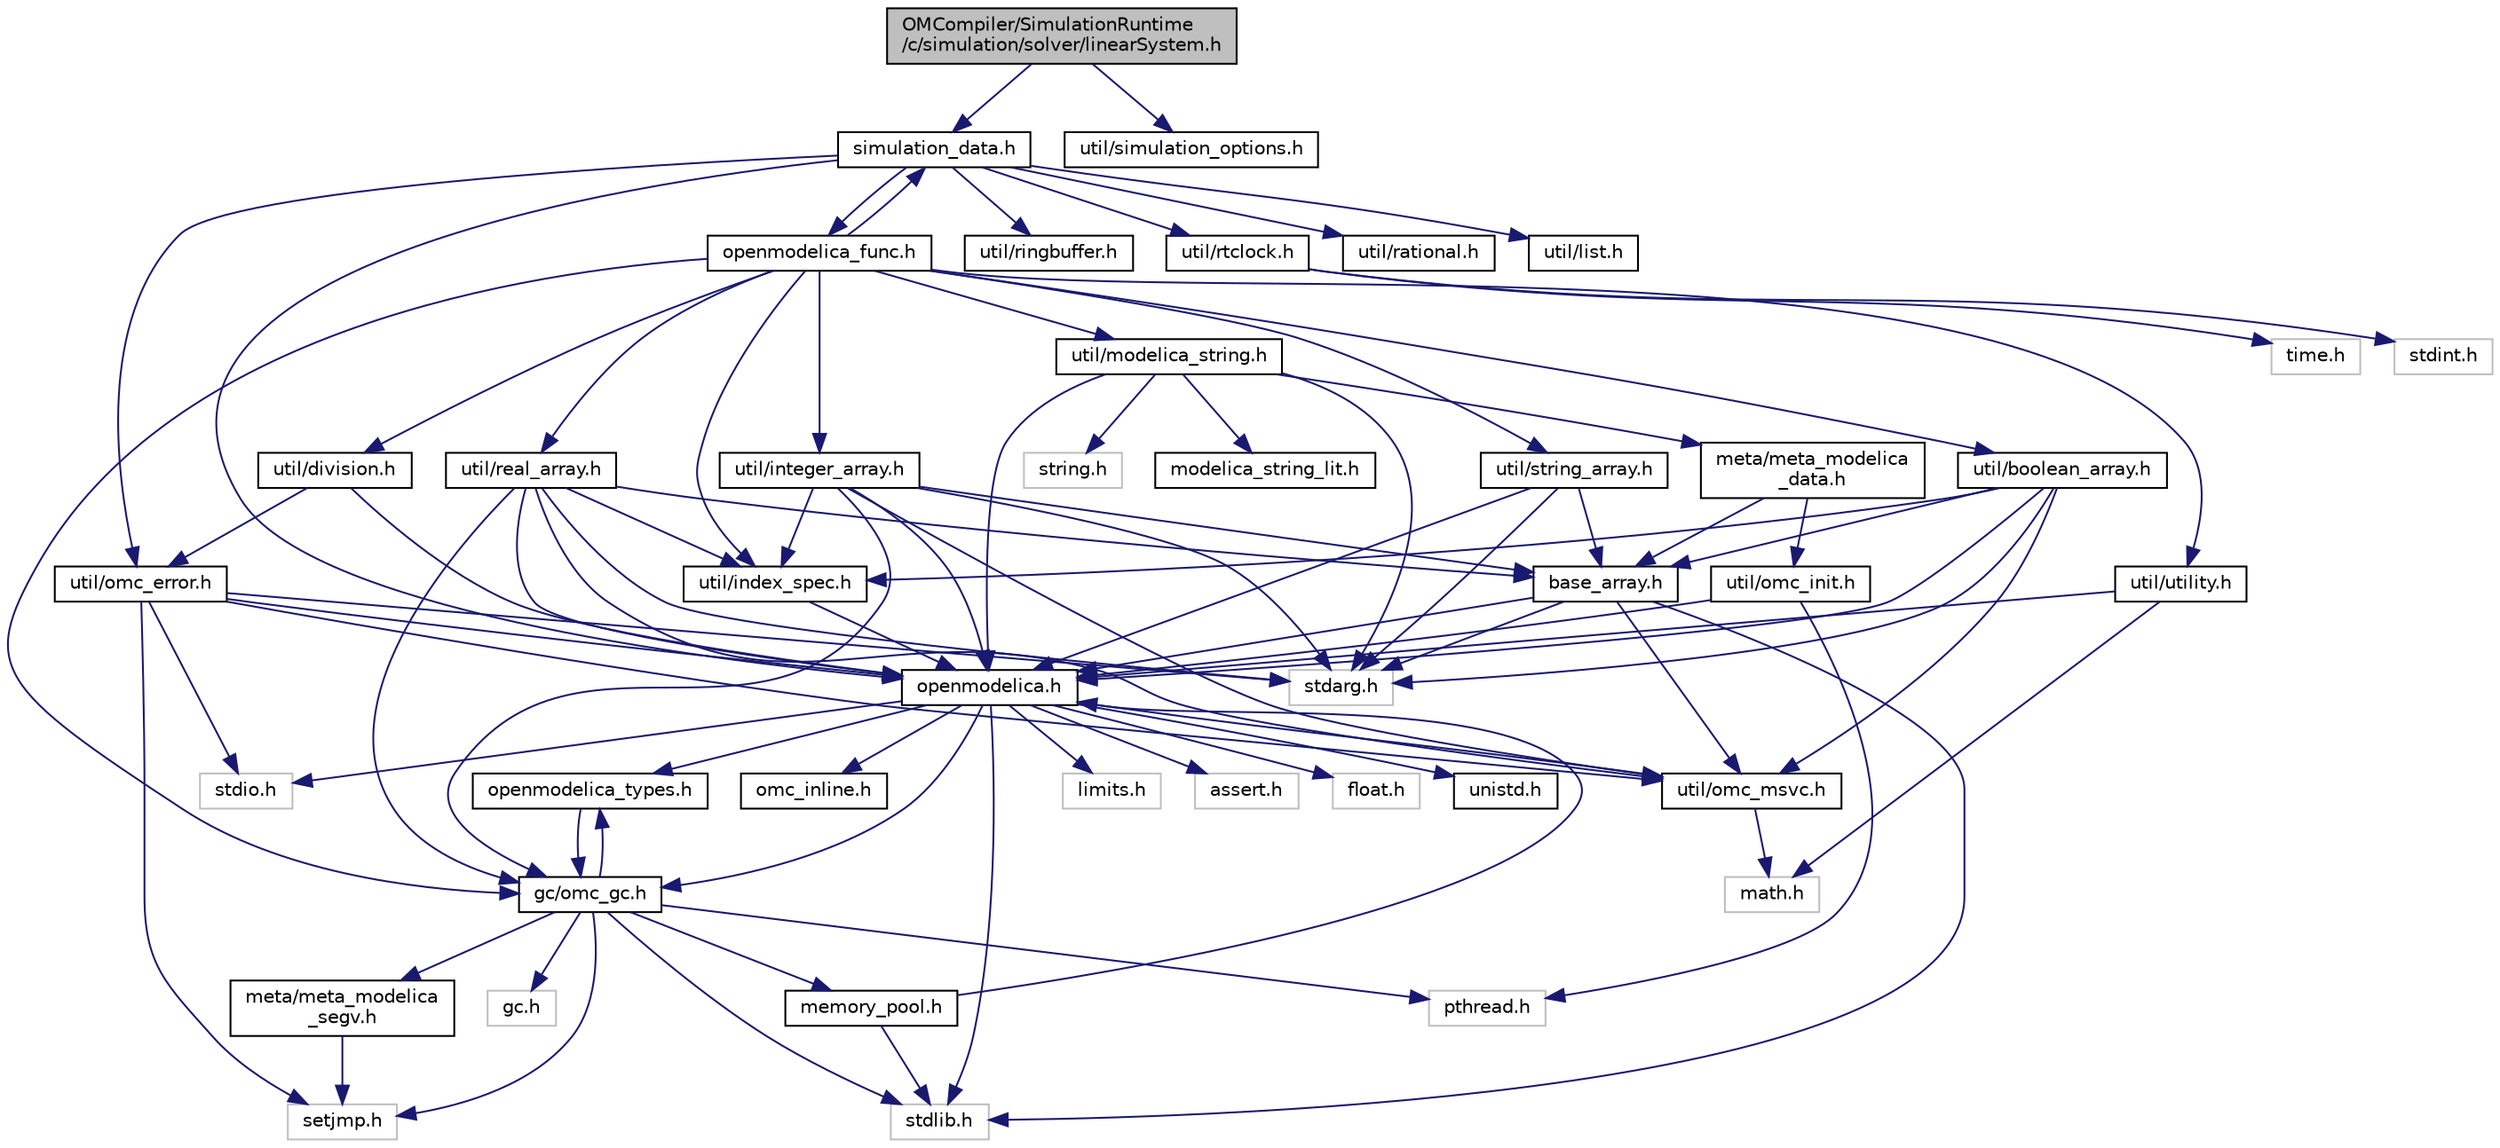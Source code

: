 digraph "OMCompiler/SimulationRuntime/c/simulation/solver/linearSystem.h"
{
  edge [fontname="Helvetica",fontsize="10",labelfontname="Helvetica",labelfontsize="10"];
  node [fontname="Helvetica",fontsize="10",shape=record];
  Node0 [label="OMCompiler/SimulationRuntime\l/c/simulation/solver/linearSystem.h",height=0.2,width=0.4,color="black", fillcolor="grey75", style="filled", fontcolor="black"];
  Node0 -> Node1 [color="midnightblue",fontsize="10",style="solid",fontname="Helvetica"];
  Node1 [label="simulation_data.h",height=0.2,width=0.4,color="black", fillcolor="white", style="filled",URL="$df/d7f/simulation__data_8h.html"];
  Node1 -> Node2 [color="midnightblue",fontsize="10",style="solid",fontname="Helvetica"];
  Node2 [label="openmodelica.h",height=0.2,width=0.4,color="black", fillcolor="white", style="filled",URL="$d6/dae/openmodelica_8h.html"];
  Node2 -> Node3 [color="midnightblue",fontsize="10",style="solid",fontname="Helvetica"];
  Node3 [label="stdlib.h",height=0.2,width=0.4,color="grey75", fillcolor="white", style="filled"];
  Node2 -> Node4 [color="midnightblue",fontsize="10",style="solid",fontname="Helvetica"];
  Node4 [label="stdio.h",height=0.2,width=0.4,color="grey75", fillcolor="white", style="filled"];
  Node2 -> Node5 [color="midnightblue",fontsize="10",style="solid",fontname="Helvetica"];
  Node5 [label="limits.h",height=0.2,width=0.4,color="grey75", fillcolor="white", style="filled"];
  Node2 -> Node6 [color="midnightblue",fontsize="10",style="solid",fontname="Helvetica"];
  Node6 [label="assert.h",height=0.2,width=0.4,color="grey75", fillcolor="white", style="filled"];
  Node2 -> Node7 [color="midnightblue",fontsize="10",style="solid",fontname="Helvetica"];
  Node7 [label="float.h",height=0.2,width=0.4,color="grey75", fillcolor="white", style="filled"];
  Node2 -> Node8 [color="midnightblue",fontsize="10",style="solid",fontname="Helvetica"];
  Node8 [label="openmodelica_types.h",height=0.2,width=0.4,color="black", fillcolor="white", style="filled",URL="$d4/d7f/openmodelica__types_8h.html"];
  Node8 -> Node9 [color="midnightblue",fontsize="10",style="solid",fontname="Helvetica"];
  Node9 [label="gc/omc_gc.h",height=0.2,width=0.4,color="black", fillcolor="white", style="filled",URL="$d2/d69/omc__gc_8h.html"];
  Node9 -> Node3 [color="midnightblue",fontsize="10",style="solid",fontname="Helvetica"];
  Node9 -> Node10 [color="midnightblue",fontsize="10",style="solid",fontname="Helvetica"];
  Node10 [label="pthread.h",height=0.2,width=0.4,color="grey75", fillcolor="white", style="filled"];
  Node9 -> Node11 [color="midnightblue",fontsize="10",style="solid",fontname="Helvetica"];
  Node11 [label="setjmp.h",height=0.2,width=0.4,color="grey75", fillcolor="white", style="filled"];
  Node9 -> Node12 [color="midnightblue",fontsize="10",style="solid",fontname="Helvetica"];
  Node12 [label="meta/meta_modelica\l_segv.h",height=0.2,width=0.4,color="black", fillcolor="white", style="filled",URL="$d3/dbf/meta__modelica__segv_8h.html"];
  Node12 -> Node11 [color="midnightblue",fontsize="10",style="solid",fontname="Helvetica"];
  Node9 -> Node13 [color="midnightblue",fontsize="10",style="solid",fontname="Helvetica"];
  Node13 [label="gc.h",height=0.2,width=0.4,color="grey75", fillcolor="white", style="filled"];
  Node9 -> Node8 [color="midnightblue",fontsize="10",style="solid",fontname="Helvetica"];
  Node9 -> Node14 [color="midnightblue",fontsize="10",style="solid",fontname="Helvetica"];
  Node14 [label="memory_pool.h",height=0.2,width=0.4,color="black", fillcolor="white", style="filled",URL="$de/d5c/memory__pool_8h.html"];
  Node14 -> Node3 [color="midnightblue",fontsize="10",style="solid",fontname="Helvetica"];
  Node14 -> Node2 [color="midnightblue",fontsize="10",style="solid",fontname="Helvetica"];
  Node2 -> Node15 [color="midnightblue",fontsize="10",style="solid",fontname="Helvetica"];
  Node15 [label="unistd.h",height=0.2,width=0.4,color="black", fillcolor="white", style="filled",URL="$da/d6f/unistd_8h.html"];
  Node2 -> Node16 [color="midnightblue",fontsize="10",style="solid",fontname="Helvetica"];
  Node16 [label="omc_inline.h",height=0.2,width=0.4,color="black", fillcolor="white", style="filled",URL="$df/dcb/omc__inline_8h.html"];
  Node2 -> Node17 [color="midnightblue",fontsize="10",style="solid",fontname="Helvetica"];
  Node17 [label="util/omc_msvc.h",height=0.2,width=0.4,color="black", fillcolor="white", style="filled",URL="$d1/d97/omc__msvc_8h.html"];
  Node17 -> Node18 [color="midnightblue",fontsize="10",style="solid",fontname="Helvetica"];
  Node18 [label="math.h",height=0.2,width=0.4,color="grey75", fillcolor="white", style="filled"];
  Node2 -> Node9 [color="midnightblue",fontsize="10",style="solid",fontname="Helvetica"];
  Node1 -> Node19 [color="midnightblue",fontsize="10",style="solid",fontname="Helvetica"];
  Node19 [label="util/ringbuffer.h",height=0.2,width=0.4,color="black", fillcolor="white", style="filled",URL="$d6/da4/ringbuffer_8h.html"];
  Node1 -> Node20 [color="midnightblue",fontsize="10",style="solid",fontname="Helvetica"];
  Node20 [label="util/omc_error.h",height=0.2,width=0.4,color="black", fillcolor="white", style="filled",URL="$d2/dc8/omc__error_8h.html"];
  Node20 -> Node2 [color="midnightblue",fontsize="10",style="solid",fontname="Helvetica"];
  Node20 -> Node17 [color="midnightblue",fontsize="10",style="solid",fontname="Helvetica"];
  Node20 -> Node11 [color="midnightblue",fontsize="10",style="solid",fontname="Helvetica"];
  Node20 -> Node4 [color="midnightblue",fontsize="10",style="solid",fontname="Helvetica"];
  Node20 -> Node21 [color="midnightblue",fontsize="10",style="solid",fontname="Helvetica"];
  Node21 [label="stdarg.h",height=0.2,width=0.4,color="grey75", fillcolor="white", style="filled"];
  Node1 -> Node22 [color="midnightblue",fontsize="10",style="solid",fontname="Helvetica"];
  Node22 [label="util/rtclock.h",height=0.2,width=0.4,color="black", fillcolor="white", style="filled",URL="$d5/d30/rtclock_8h.html"];
  Node22 -> Node23 [color="midnightblue",fontsize="10",style="solid",fontname="Helvetica"];
  Node23 [label="stdint.h",height=0.2,width=0.4,color="grey75", fillcolor="white", style="filled"];
  Node22 -> Node24 [color="midnightblue",fontsize="10",style="solid",fontname="Helvetica"];
  Node24 [label="time.h",height=0.2,width=0.4,color="grey75", fillcolor="white", style="filled"];
  Node1 -> Node25 [color="midnightblue",fontsize="10",style="solid",fontname="Helvetica"];
  Node25 [label="util/rational.h",height=0.2,width=0.4,color="black", fillcolor="white", style="filled",URL="$d0/d67/rational_8h.html"];
  Node1 -> Node26 [color="midnightblue",fontsize="10",style="solid",fontname="Helvetica"];
  Node26 [label="util/list.h",height=0.2,width=0.4,color="black", fillcolor="white", style="filled",URL="$da/d23/list_8h.html"];
  Node1 -> Node27 [color="midnightblue",fontsize="10",style="solid",fontname="Helvetica"];
  Node27 [label="openmodelica_func.h",height=0.2,width=0.4,color="black", fillcolor="white", style="filled",URL="$d9/dbe/openmodelica__func_8h.html"];
  Node27 -> Node1 [color="midnightblue",fontsize="10",style="solid",fontname="Helvetica"];
  Node27 -> Node9 [color="midnightblue",fontsize="10",style="solid",fontname="Helvetica"];
  Node27 -> Node28 [color="midnightblue",fontsize="10",style="solid",fontname="Helvetica"];
  Node28 [label="util/index_spec.h",height=0.2,width=0.4,color="black", fillcolor="white", style="filled",URL="$dd/d5c/index__spec_8h.html"];
  Node28 -> Node2 [color="midnightblue",fontsize="10",style="solid",fontname="Helvetica"];
  Node27 -> Node29 [color="midnightblue",fontsize="10",style="solid",fontname="Helvetica"];
  Node29 [label="util/boolean_array.h",height=0.2,width=0.4,color="black", fillcolor="white", style="filled",URL="$d9/dd6/boolean__array_8h.html"];
  Node29 -> Node2 [color="midnightblue",fontsize="10",style="solid",fontname="Helvetica"];
  Node29 -> Node30 [color="midnightblue",fontsize="10",style="solid",fontname="Helvetica"];
  Node30 [label="base_array.h",height=0.2,width=0.4,color="black", fillcolor="white", style="filled",URL="$da/d8b/base__array_8h.html"];
  Node30 -> Node2 [color="midnightblue",fontsize="10",style="solid",fontname="Helvetica"];
  Node30 -> Node3 [color="midnightblue",fontsize="10",style="solid",fontname="Helvetica"];
  Node30 -> Node21 [color="midnightblue",fontsize="10",style="solid",fontname="Helvetica"];
  Node30 -> Node17 [color="midnightblue",fontsize="10",style="solid",fontname="Helvetica"];
  Node29 -> Node28 [color="midnightblue",fontsize="10",style="solid",fontname="Helvetica"];
  Node29 -> Node17 [color="midnightblue",fontsize="10",style="solid",fontname="Helvetica"];
  Node29 -> Node21 [color="midnightblue",fontsize="10",style="solid",fontname="Helvetica"];
  Node27 -> Node31 [color="midnightblue",fontsize="10",style="solid",fontname="Helvetica"];
  Node31 [label="util/integer_array.h",height=0.2,width=0.4,color="black", fillcolor="white", style="filled",URL="$d3/db9/integer__array_8h.html"];
  Node31 -> Node2 [color="midnightblue",fontsize="10",style="solid",fontname="Helvetica"];
  Node31 -> Node30 [color="midnightblue",fontsize="10",style="solid",fontname="Helvetica"];
  Node31 -> Node9 [color="midnightblue",fontsize="10",style="solid",fontname="Helvetica"];
  Node31 -> Node17 [color="midnightblue",fontsize="10",style="solid",fontname="Helvetica"];
  Node31 -> Node28 [color="midnightblue",fontsize="10",style="solid",fontname="Helvetica"];
  Node31 -> Node21 [color="midnightblue",fontsize="10",style="solid",fontname="Helvetica"];
  Node27 -> Node32 [color="midnightblue",fontsize="10",style="solid",fontname="Helvetica"];
  Node32 [label="util/real_array.h",height=0.2,width=0.4,color="black", fillcolor="white", style="filled",URL="$d5/d0b/real__array_8h.html"];
  Node32 -> Node2 [color="midnightblue",fontsize="10",style="solid",fontname="Helvetica"];
  Node32 -> Node30 [color="midnightblue",fontsize="10",style="solid",fontname="Helvetica"];
  Node32 -> Node9 [color="midnightblue",fontsize="10",style="solid",fontname="Helvetica"];
  Node32 -> Node28 [color="midnightblue",fontsize="10",style="solid",fontname="Helvetica"];
  Node32 -> Node17 [color="midnightblue",fontsize="10",style="solid",fontname="Helvetica"];
  Node32 -> Node21 [color="midnightblue",fontsize="10",style="solid",fontname="Helvetica"];
  Node27 -> Node33 [color="midnightblue",fontsize="10",style="solid",fontname="Helvetica"];
  Node33 [label="util/string_array.h",height=0.2,width=0.4,color="black", fillcolor="white", style="filled",URL="$d3/d21/string__array_8h.html"];
  Node33 -> Node21 [color="midnightblue",fontsize="10",style="solid",fontname="Helvetica"];
  Node33 -> Node2 [color="midnightblue",fontsize="10",style="solid",fontname="Helvetica"];
  Node33 -> Node30 [color="midnightblue",fontsize="10",style="solid",fontname="Helvetica"];
  Node27 -> Node34 [color="midnightblue",fontsize="10",style="solid",fontname="Helvetica"];
  Node34 [label="util/modelica_string.h",height=0.2,width=0.4,color="black", fillcolor="white", style="filled",URL="$d3/d37/modelica__string_8h.html"];
  Node34 -> Node35 [color="midnightblue",fontsize="10",style="solid",fontname="Helvetica"];
  Node35 [label="string.h",height=0.2,width=0.4,color="grey75", fillcolor="white", style="filled"];
  Node34 -> Node21 [color="midnightblue",fontsize="10",style="solid",fontname="Helvetica"];
  Node34 -> Node2 [color="midnightblue",fontsize="10",style="solid",fontname="Helvetica"];
  Node34 -> Node36 [color="midnightblue",fontsize="10",style="solid",fontname="Helvetica"];
  Node36 [label="meta/meta_modelica\l_data.h",height=0.2,width=0.4,color="black", fillcolor="white", style="filled",URL="$dc/df5/meta__modelica__data_8h.html"];
  Node36 -> Node37 [color="midnightblue",fontsize="10",style="solid",fontname="Helvetica"];
  Node37 [label="util/omc_init.h",height=0.2,width=0.4,color="black", fillcolor="white", style="filled",URL="$d5/d50/omc__init_8h.html"];
  Node37 -> Node2 [color="midnightblue",fontsize="10",style="solid",fontname="Helvetica"];
  Node37 -> Node10 [color="midnightblue",fontsize="10",style="solid",fontname="Helvetica"];
  Node36 -> Node30 [color="midnightblue",fontsize="10",style="solid",fontname="Helvetica"];
  Node34 -> Node38 [color="midnightblue",fontsize="10",style="solid",fontname="Helvetica"];
  Node38 [label="modelica_string_lit.h",height=0.2,width=0.4,color="black", fillcolor="white", style="filled",URL="$d3/df3/modelica__string__lit_8h.html"];
  Node27 -> Node39 [color="midnightblue",fontsize="10",style="solid",fontname="Helvetica"];
  Node39 [label="util/division.h",height=0.2,width=0.4,color="black", fillcolor="white", style="filled",URL="$d9/d15/division_8h.html"];
  Node39 -> Node2 [color="midnightblue",fontsize="10",style="solid",fontname="Helvetica"];
  Node39 -> Node20 [color="midnightblue",fontsize="10",style="solid",fontname="Helvetica"];
  Node27 -> Node40 [color="midnightblue",fontsize="10",style="solid",fontname="Helvetica"];
  Node40 [label="util/utility.h",height=0.2,width=0.4,color="black", fillcolor="white", style="filled",URL="$d6/dd3/util_2utility_8h.html"];
  Node40 -> Node2 [color="midnightblue",fontsize="10",style="solid",fontname="Helvetica"];
  Node40 -> Node18 [color="midnightblue",fontsize="10",style="solid",fontname="Helvetica"];
  Node0 -> Node41 [color="midnightblue",fontsize="10",style="solid",fontname="Helvetica"];
  Node41 [label="util/simulation_options.h",height=0.2,width=0.4,color="black", fillcolor="white", style="filled",URL="$d0/d01/simulation__options_8h.html"];
}

